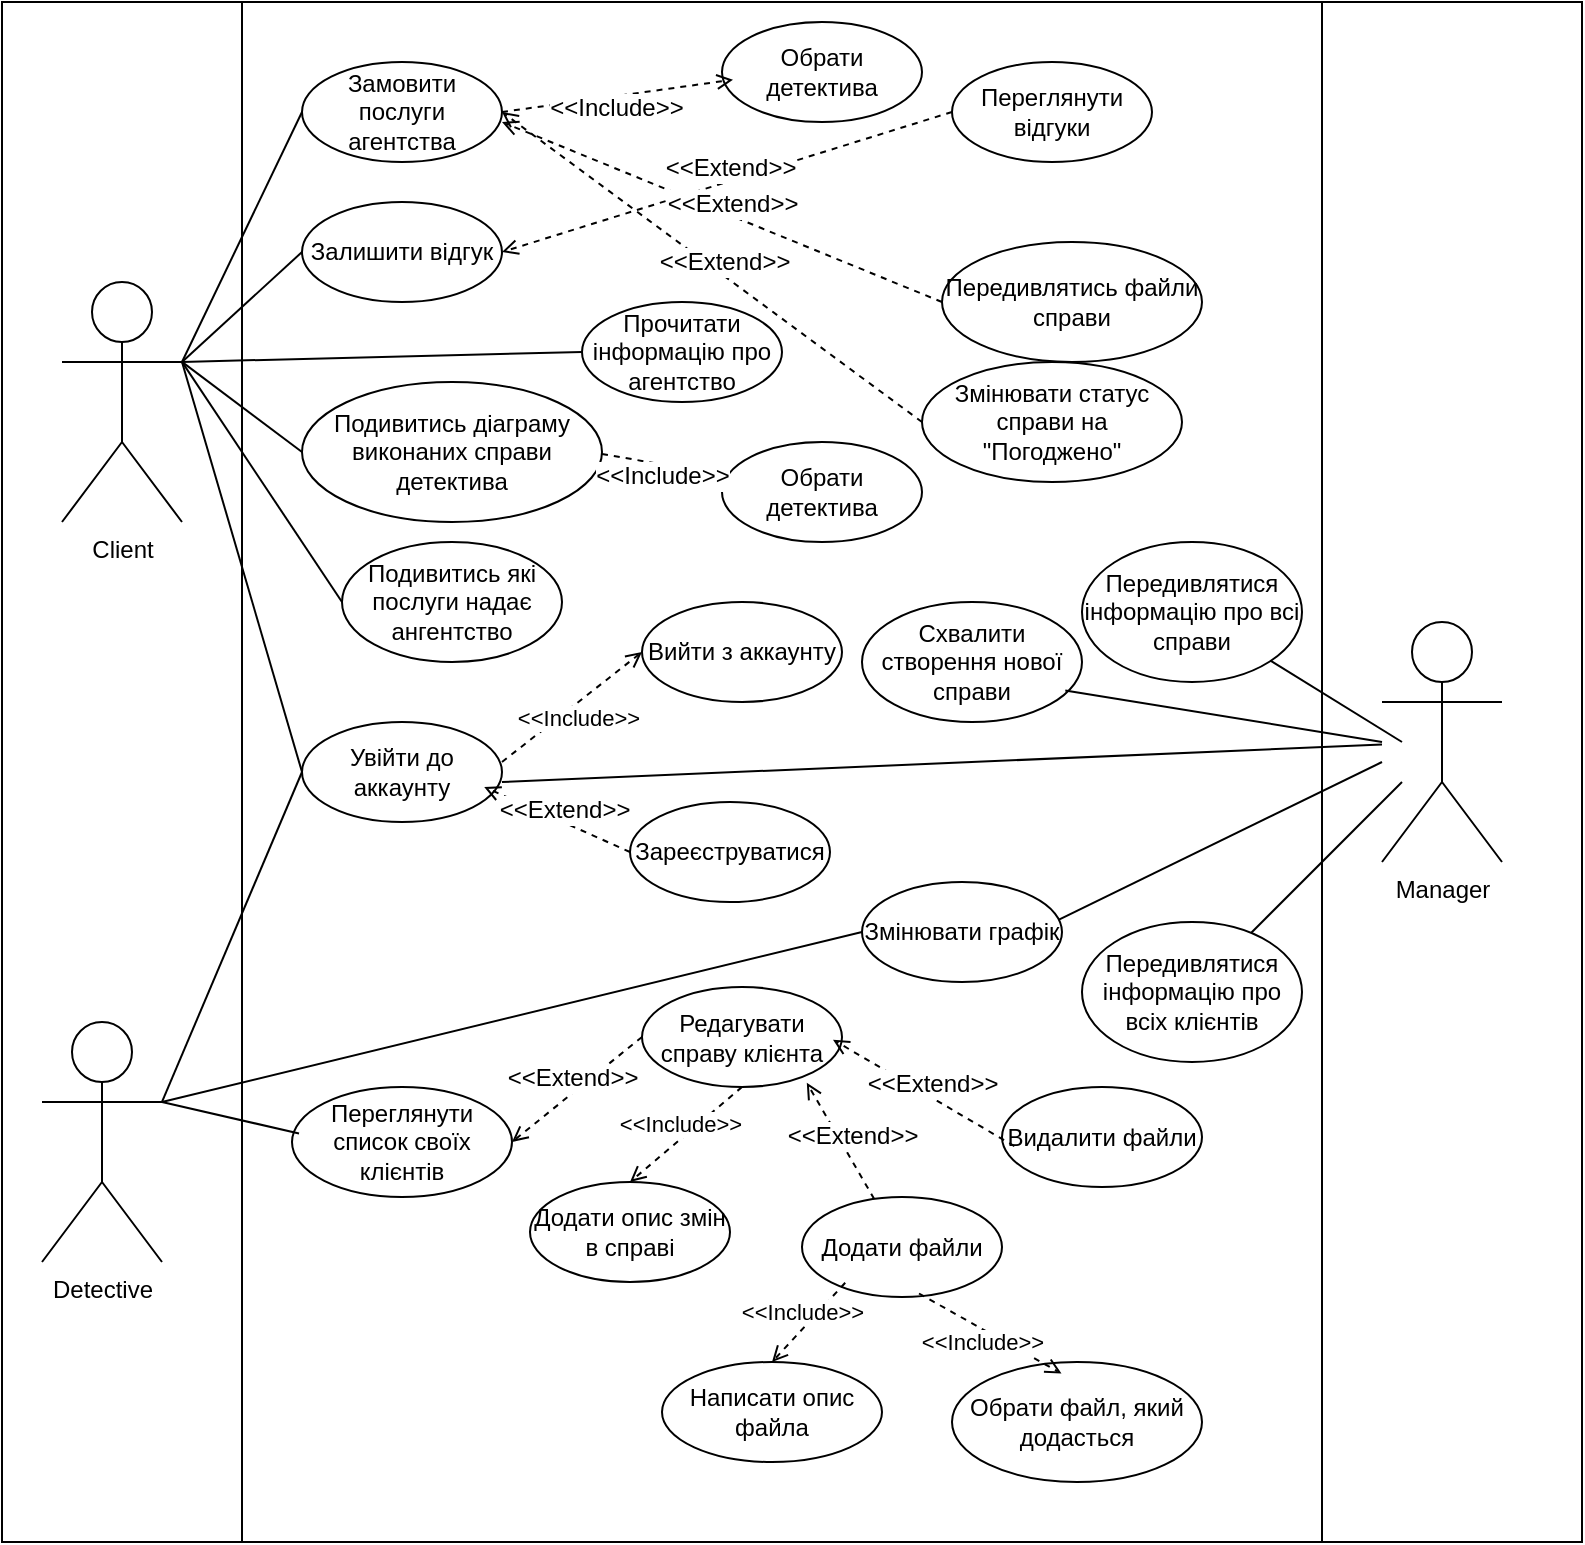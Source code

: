 <mxfile version="24.8.3">
  <diagram name="Сторінка-1" id="rQd2wlxnE9XCJg-spNge">
    <mxGraphModel dx="1103" dy="595" grid="1" gridSize="10" guides="1" tooltips="1" connect="1" arrows="1" fold="1" page="1" pageScale="1" pageWidth="827" pageHeight="1169" background="#ffffff" math="0" shadow="0">
      <root>
        <mxCell id="0" />
        <mxCell id="1" parent="0" />
        <mxCell id="Y8wARQFXGB2OkXVSXtFp-35" value="" style="rounded=0;whiteSpace=wrap;html=1;" vertex="1" parent="1">
          <mxGeometry x="710" y="20" width="130" height="770" as="geometry" />
        </mxCell>
        <mxCell id="Y8wARQFXGB2OkXVSXtFp-34" value="" style="rounded=0;whiteSpace=wrap;html=1;" vertex="1" parent="1">
          <mxGeometry x="50" y="20" width="120" height="770" as="geometry" />
        </mxCell>
        <mxCell id="xeEEUdCdwamQVuN_3YAJ-1" value="" style="verticalLabelPosition=bottom;verticalAlign=top;html=1;shape=mxgraph.basic.rect;fillColor2=none;strokeWidth=1;size=20;indent=5;" parent="1" vertex="1">
          <mxGeometry x="170" y="20" width="540" height="770" as="geometry" />
        </mxCell>
        <mxCell id="xeEEUdCdwamQVuN_3YAJ-2" value="&lt;div&gt;Client&lt;/div&gt;" style="shape=umlActor;verticalLabelPosition=bottom;verticalAlign=top;html=1;" parent="1" vertex="1">
          <mxGeometry x="80" y="160" width="60" height="120" as="geometry" />
        </mxCell>
        <mxCell id="xeEEUdCdwamQVuN_3YAJ-3" value="Detective" style="shape=umlActor;verticalLabelPosition=bottom;verticalAlign=top;html=1;" parent="1" vertex="1">
          <mxGeometry x="70" y="530" width="60" height="120" as="geometry" />
        </mxCell>
        <mxCell id="xeEEUdCdwamQVuN_3YAJ-4" value="Manager" style="shape=umlActor;verticalLabelPosition=bottom;verticalAlign=top;html=1;" parent="1" vertex="1">
          <mxGeometry x="740" y="330" width="60" height="120" as="geometry" />
        </mxCell>
        <mxCell id="xeEEUdCdwamQVuN_3YAJ-10" value="Увійти до аккаунту" style="ellipse;whiteSpace=wrap;html=1;" parent="1" vertex="1">
          <mxGeometry x="200" y="380" width="100" height="50" as="geometry" />
        </mxCell>
        <mxCell id="xeEEUdCdwamQVuN_3YAJ-12" value="Вийти з аккаунту" style="ellipse;whiteSpace=wrap;html=1;" parent="1" vertex="1">
          <mxGeometry x="370" y="320" width="100" height="50" as="geometry" />
        </mxCell>
        <mxCell id="xeEEUdCdwamQVuN_3YAJ-13" value="Зареєструватися" style="ellipse;whiteSpace=wrap;html=1;" parent="1" vertex="1">
          <mxGeometry x="364" y="420" width="100" height="50" as="geometry" />
        </mxCell>
        <mxCell id="xeEEUdCdwamQVuN_3YAJ-16" value="" style="endArrow=none;html=1;rounded=0;exitX=1;exitY=0.333;exitDx=0;exitDy=0;exitPerimeter=0;entryX=0;entryY=0.5;entryDx=0;entryDy=0;" parent="1" source="xeEEUdCdwamQVuN_3YAJ-3" target="xeEEUdCdwamQVuN_3YAJ-10" edge="1">
          <mxGeometry width="50" height="50" relative="1" as="geometry">
            <mxPoint x="390" y="490" as="sourcePoint" />
            <mxPoint x="440" y="440" as="targetPoint" />
          </mxGeometry>
        </mxCell>
        <mxCell id="xeEEUdCdwamQVuN_3YAJ-17" value="" style="endArrow=none;html=1;rounded=0;exitX=1;exitY=0.333;exitDx=0;exitDy=0;exitPerimeter=0;entryX=0;entryY=0.5;entryDx=0;entryDy=0;" parent="1" source="xeEEUdCdwamQVuN_3YAJ-2" target="xeEEUdCdwamQVuN_3YAJ-10" edge="1">
          <mxGeometry width="50" height="50" relative="1" as="geometry">
            <mxPoint x="140" y="580" as="sourcePoint" />
            <mxPoint x="210" y="415" as="targetPoint" />
          </mxGeometry>
        </mxCell>
        <mxCell id="xeEEUdCdwamQVuN_3YAJ-18" value="" style="endArrow=none;html=1;rounded=0;" parent="1" source="xeEEUdCdwamQVuN_3YAJ-4" edge="1">
          <mxGeometry width="50" height="50" relative="1" as="geometry">
            <mxPoint x="150" y="210" as="sourcePoint" />
            <mxPoint x="300" y="410" as="targetPoint" />
          </mxGeometry>
        </mxCell>
        <mxCell id="xeEEUdCdwamQVuN_3YAJ-22" value="&lt;font style=&quot;font-size: 12px;&quot;&gt;&amp;lt;&amp;lt;Extend&amp;gt;&amp;gt;&lt;/font&gt;" style="endArrow=open;html=1;rounded=0;dashed=1;entryX=0.911;entryY=0.65;entryDx=0;entryDy=0;entryPerimeter=0;exitX=0;exitY=0.5;exitDx=0;exitDy=0;endFill=0;" parent="1" source="xeEEUdCdwamQVuN_3YAJ-13" target="xeEEUdCdwamQVuN_3YAJ-10" edge="1">
          <mxGeometry x="-0.028" y="-6" width="50" height="50" relative="1" as="geometry">
            <mxPoint x="390" y="490" as="sourcePoint" />
            <mxPoint x="440" y="440" as="targetPoint" />
            <mxPoint as="offset" />
          </mxGeometry>
        </mxCell>
        <mxCell id="xeEEUdCdwamQVuN_3YAJ-23" value="&amp;lt;&amp;lt;Include&amp;gt;&amp;gt;" style="endArrow=open;html=1;rounded=0;dashed=1;entryX=0;entryY=0.5;entryDx=0;entryDy=0;endFill=0;" parent="1" target="xeEEUdCdwamQVuN_3YAJ-12" edge="1">
          <mxGeometry x="-0.028" y="-6" width="50" height="50" relative="1" as="geometry">
            <mxPoint x="300" y="400" as="sourcePoint" />
            <mxPoint x="301" y="423" as="targetPoint" />
            <mxPoint as="offset" />
          </mxGeometry>
        </mxCell>
        <mxCell id="xeEEUdCdwamQVuN_3YAJ-24" value="Замовити послуги агентства" style="ellipse;whiteSpace=wrap;html=1;" parent="1" vertex="1">
          <mxGeometry x="200" y="50" width="100" height="50" as="geometry" />
        </mxCell>
        <mxCell id="xeEEUdCdwamQVuN_3YAJ-25" value="Обрати детектива" style="ellipse;whiteSpace=wrap;html=1;" parent="1" vertex="1">
          <mxGeometry x="410" y="30" width="100" height="50" as="geometry" />
        </mxCell>
        <mxCell id="xeEEUdCdwamQVuN_3YAJ-26" value="&lt;font style=&quot;font-size: 12px;&quot;&gt;&amp;lt;&amp;lt;Include&amp;gt;&amp;gt;&lt;/font&gt;" style="endArrow=open;html=1;rounded=0;dashed=1;entryX=0.055;entryY=0.577;entryDx=0;entryDy=0;entryPerimeter=0;exitX=1;exitY=0.5;exitDx=0;exitDy=0;endFill=0;" parent="1" source="xeEEUdCdwamQVuN_3YAJ-24" target="xeEEUdCdwamQVuN_3YAJ-25" edge="1">
          <mxGeometry x="-0.028" y="-6" width="50" height="50" relative="1" as="geometry">
            <mxPoint x="373" y="485" as="sourcePoint" />
            <mxPoint x="301" y="423" as="targetPoint" />
            <mxPoint as="offset" />
          </mxGeometry>
        </mxCell>
        <mxCell id="xeEEUdCdwamQVuN_3YAJ-28" value="" style="endArrow=none;html=1;rounded=0;entryX=0;entryY=0.5;entryDx=0;entryDy=0;" parent="1" target="xeEEUdCdwamQVuN_3YAJ-24" edge="1">
          <mxGeometry width="50" height="50" relative="1" as="geometry">
            <mxPoint x="140" y="200" as="sourcePoint" />
            <mxPoint x="440" y="310" as="targetPoint" />
          </mxGeometry>
        </mxCell>
        <mxCell id="xeEEUdCdwamQVuN_3YAJ-31" value="Залишити відгук" style="ellipse;whiteSpace=wrap;html=1;" parent="1" vertex="1">
          <mxGeometry x="200" y="120" width="100" height="50" as="geometry" />
        </mxCell>
        <mxCell id="xeEEUdCdwamQVuN_3YAJ-32" value="" style="endArrow=none;html=1;rounded=0;entryX=0;entryY=0.5;entryDx=0;entryDy=0;" parent="1" target="xeEEUdCdwamQVuN_3YAJ-31" edge="1">
          <mxGeometry width="50" height="50" relative="1" as="geometry">
            <mxPoint x="140" y="200" as="sourcePoint" />
            <mxPoint x="210" y="85" as="targetPoint" />
          </mxGeometry>
        </mxCell>
        <mxCell id="xeEEUdCdwamQVuN_3YAJ-33" value="Переглянути відгуки" style="ellipse;whiteSpace=wrap;html=1;" parent="1" vertex="1">
          <mxGeometry x="525" y="50" width="100" height="50" as="geometry" />
        </mxCell>
        <mxCell id="xeEEUdCdwamQVuN_3YAJ-34" value="&lt;font style=&quot;font-size: 12px;&quot;&gt;&amp;lt;&amp;lt;Extend&amp;gt;&amp;gt;&lt;/font&gt;" style="endArrow=open;html=1;rounded=0;dashed=1;entryX=1;entryY=0.5;entryDx=0;entryDy=0;exitX=0;exitY=0.5;exitDx=0;exitDy=0;endFill=0;" parent="1" source="xeEEUdCdwamQVuN_3YAJ-33" target="xeEEUdCdwamQVuN_3YAJ-31" edge="1">
          <mxGeometry x="-0.028" y="-6" width="50" height="50" relative="1" as="geometry">
            <mxPoint x="433" y="77" as="sourcePoint" />
            <mxPoint x="309" y="80" as="targetPoint" />
            <mxPoint as="offset" />
          </mxGeometry>
        </mxCell>
        <mxCell id="xeEEUdCdwamQVuN_3YAJ-35" value="Прочитати інформацію про агентство" style="ellipse;whiteSpace=wrap;html=1;" parent="1" vertex="1">
          <mxGeometry x="340" y="170" width="100" height="50" as="geometry" />
        </mxCell>
        <mxCell id="xeEEUdCdwamQVuN_3YAJ-36" value="" style="endArrow=none;html=1;rounded=0;entryX=0;entryY=0.5;entryDx=0;entryDy=0;exitX=1;exitY=0.333;exitDx=0;exitDy=0;exitPerimeter=0;" parent="1" source="xeEEUdCdwamQVuN_3YAJ-2" target="xeEEUdCdwamQVuN_3YAJ-35" edge="1">
          <mxGeometry width="50" height="50" relative="1" as="geometry">
            <mxPoint x="390" y="330" as="sourcePoint" />
            <mxPoint x="216" y="222" as="targetPoint" />
          </mxGeometry>
        </mxCell>
        <mxCell id="xeEEUdCdwamQVuN_3YAJ-37" value="Подивитись діаграму виконаних справи детектива" style="ellipse;whiteSpace=wrap;html=1;" parent="1" vertex="1">
          <mxGeometry x="200" y="210" width="150" height="70" as="geometry" />
        </mxCell>
        <mxCell id="xeEEUdCdwamQVuN_3YAJ-39" value="" style="endArrow=none;html=1;rounded=0;exitX=1;exitY=0.333;exitDx=0;exitDy=0;exitPerimeter=0;entryX=0;entryY=0.5;entryDx=0;entryDy=0;" parent="1" source="xeEEUdCdwamQVuN_3YAJ-2" target="xeEEUdCdwamQVuN_3YAJ-37" edge="1">
          <mxGeometry width="50" height="50" relative="1" as="geometry">
            <mxPoint x="390" y="310" as="sourcePoint" />
            <mxPoint x="440" y="260" as="targetPoint" />
          </mxGeometry>
        </mxCell>
        <mxCell id="xeEEUdCdwamQVuN_3YAJ-41" value="Обрати детектива" style="ellipse;whiteSpace=wrap;html=1;" parent="1" vertex="1">
          <mxGeometry x="410" y="240" width="100" height="50" as="geometry" />
        </mxCell>
        <mxCell id="xeEEUdCdwamQVuN_3YAJ-40" value="&lt;font style=&quot;font-size: 12px;&quot;&gt;&amp;lt;&amp;lt;Include&amp;gt;&amp;gt;&lt;/font&gt;" style="endArrow=open;html=1;rounded=0;dashed=1;exitX=1;exitY=0.5;exitDx=0;exitDy=0;endFill=0;" parent="1" edge="1" target="xeEEUdCdwamQVuN_3YAJ-41">
          <mxGeometry x="-0.028" y="-6" width="50" height="50" relative="1" as="geometry">
            <mxPoint x="350" y="246" as="sourcePoint" />
            <mxPoint x="476" y="230" as="targetPoint" />
            <mxPoint as="offset" />
          </mxGeometry>
        </mxCell>
        <mxCell id="xeEEUdCdwamQVuN_3YAJ-43" value="Подивитись які послуги надає ангентство" style="ellipse;whiteSpace=wrap;html=1;" parent="1" vertex="1">
          <mxGeometry x="220" y="290" width="110" height="60" as="geometry" />
        </mxCell>
        <mxCell id="xeEEUdCdwamQVuN_3YAJ-44" value="" style="endArrow=none;html=1;rounded=0;entryX=0;entryY=0.5;entryDx=0;entryDy=0;exitX=1;exitY=0.333;exitDx=0;exitDy=0;exitPerimeter=0;" parent="1" source="xeEEUdCdwamQVuN_3YAJ-2" target="xeEEUdCdwamQVuN_3YAJ-43" edge="1">
          <mxGeometry width="50" height="50" relative="1" as="geometry">
            <mxPoint x="140" y="210" as="sourcePoint" />
            <mxPoint x="210" y="255" as="targetPoint" />
          </mxGeometry>
        </mxCell>
        <mxCell id="Y8wARQFXGB2OkXVSXtFp-4" value="Переглянути список своїх клієнтів" style="ellipse;whiteSpace=wrap;html=1;" vertex="1" parent="1">
          <mxGeometry x="195" y="562.5" width="110" height="55" as="geometry" />
        </mxCell>
        <mxCell id="Y8wARQFXGB2OkXVSXtFp-5" value="Змінювати статус справи на &quot;Погоджено&quot;" style="ellipse;whiteSpace=wrap;html=1;" vertex="1" parent="1">
          <mxGeometry x="510" y="200" width="130" height="60" as="geometry" />
        </mxCell>
        <mxCell id="Y8wARQFXGB2OkXVSXtFp-6" value="&lt;font style=&quot;font-size: 12px;&quot;&gt;&amp;lt;&amp;lt;Extend&amp;gt;&amp;gt;&lt;/font&gt;" style="endArrow=open;html=1;rounded=0;dashed=1;entryX=1;entryY=0.5;entryDx=0;entryDy=0;exitX=0;exitY=0.5;exitDx=0;exitDy=0;endFill=0;" edge="1" parent="1" source="Y8wARQFXGB2OkXVSXtFp-5" target="xeEEUdCdwamQVuN_3YAJ-24">
          <mxGeometry x="-0.028" y="-6" width="50" height="50" relative="1" as="geometry">
            <mxPoint x="530" y="115" as="sourcePoint" />
            <mxPoint x="310" y="155" as="targetPoint" />
            <mxPoint as="offset" />
          </mxGeometry>
        </mxCell>
        <mxCell id="Y8wARQFXGB2OkXVSXtFp-7" value="Передивлятись файли справи" style="ellipse;whiteSpace=wrap;html=1;" vertex="1" parent="1">
          <mxGeometry x="520" y="140" width="130" height="60" as="geometry" />
        </mxCell>
        <mxCell id="Y8wARQFXGB2OkXVSXtFp-8" value="&lt;font style=&quot;font-size: 12px;&quot;&gt;&amp;lt;&amp;lt;Extend&amp;gt;&amp;gt;&lt;/font&gt;" style="endArrow=open;html=1;rounded=0;dashed=1;exitX=0;exitY=0.5;exitDx=0;exitDy=0;endFill=0;" edge="1" parent="1" source="Y8wARQFXGB2OkXVSXtFp-7">
          <mxGeometry x="-0.028" y="-6" width="50" height="50" relative="1" as="geometry">
            <mxPoint x="480" y="220" as="sourcePoint" />
            <mxPoint x="300" y="80" as="targetPoint" />
            <mxPoint as="offset" />
          </mxGeometry>
        </mxCell>
        <mxCell id="Y8wARQFXGB2OkXVSXtFp-9" value="" style="endArrow=none;html=1;rounded=0;exitX=1;exitY=0.333;exitDx=0;exitDy=0;exitPerimeter=0;entryX=0.032;entryY=0.423;entryDx=0;entryDy=0;entryPerimeter=0;" edge="1" parent="1" source="xeEEUdCdwamQVuN_3YAJ-3" target="Y8wARQFXGB2OkXVSXtFp-4">
          <mxGeometry width="50" height="50" relative="1" as="geometry">
            <mxPoint x="140" y="580" as="sourcePoint" />
            <mxPoint x="210" y="415" as="targetPoint" />
          </mxGeometry>
        </mxCell>
        <mxCell id="Y8wARQFXGB2OkXVSXtFp-10" value="Редагувати справу клієнта" style="ellipse;whiteSpace=wrap;html=1;" vertex="1" parent="1">
          <mxGeometry x="370" y="512.5" width="100" height="50" as="geometry" />
        </mxCell>
        <mxCell id="Y8wARQFXGB2OkXVSXtFp-11" value="&lt;font style=&quot;font-size: 12px;&quot;&gt;&amp;lt;&amp;lt;Extend&amp;gt;&amp;gt;&lt;/font&gt;" style="endArrow=open;html=1;rounded=0;dashed=1;exitX=0;exitY=0.5;exitDx=0;exitDy=0;endFill=0;entryX=1;entryY=0.5;entryDx=0;entryDy=0;" edge="1" parent="1" source="Y8wARQFXGB2OkXVSXtFp-10" target="Y8wARQFXGB2OkXVSXtFp-4">
          <mxGeometry x="-0.028" y="-6" width="50" height="50" relative="1" as="geometry">
            <mxPoint x="373" y="485" as="sourcePoint" />
            <mxPoint x="301" y="423" as="targetPoint" />
            <mxPoint as="offset" />
          </mxGeometry>
        </mxCell>
        <mxCell id="Y8wARQFXGB2OkXVSXtFp-12" value="Додати опис змін в справі" style="ellipse;whiteSpace=wrap;html=1;" vertex="1" parent="1">
          <mxGeometry x="314" y="610" width="100" height="50" as="geometry" />
        </mxCell>
        <mxCell id="Y8wARQFXGB2OkXVSXtFp-13" value="Додати файли" style="ellipse;whiteSpace=wrap;html=1;" vertex="1" parent="1">
          <mxGeometry x="450" y="617.5" width="100" height="50" as="geometry" />
        </mxCell>
        <mxCell id="Y8wARQFXGB2OkXVSXtFp-14" value="Видалити файли" style="ellipse;whiteSpace=wrap;html=1;" vertex="1" parent="1">
          <mxGeometry x="550" y="562.5" width="100" height="50" as="geometry" />
        </mxCell>
        <mxCell id="Y8wARQFXGB2OkXVSXtFp-15" value="&amp;lt;&amp;lt;Include&amp;gt;&amp;gt;" style="endArrow=open;html=1;rounded=0;dashed=1;entryX=0.5;entryY=0;entryDx=0;entryDy=0;endFill=0;exitX=0.5;exitY=1;exitDx=0;exitDy=0;" edge="1" parent="1" source="Y8wARQFXGB2OkXVSXtFp-10" target="Y8wARQFXGB2OkXVSXtFp-12">
          <mxGeometry x="-0.028" y="-6" width="50" height="50" relative="1" as="geometry">
            <mxPoint x="310" y="410" as="sourcePoint" />
            <mxPoint x="380" y="355" as="targetPoint" />
            <mxPoint as="offset" />
          </mxGeometry>
        </mxCell>
        <mxCell id="Y8wARQFXGB2OkXVSXtFp-16" value="&lt;font style=&quot;font-size: 12px;&quot;&gt;&amp;lt;&amp;lt;Extend&amp;gt;&amp;gt;&lt;/font&gt;" style="endArrow=open;html=1;rounded=0;dashed=1;endFill=0;entryX=0.824;entryY=0.958;entryDx=0;entryDy=0;entryPerimeter=0;" edge="1" parent="1" source="Y8wARQFXGB2OkXVSXtFp-13" target="Y8wARQFXGB2OkXVSXtFp-10">
          <mxGeometry x="-0.028" y="-6" width="50" height="50" relative="1" as="geometry">
            <mxPoint x="380" y="548" as="sourcePoint" />
            <mxPoint x="315" y="600" as="targetPoint" />
            <mxPoint as="offset" />
          </mxGeometry>
        </mxCell>
        <mxCell id="Y8wARQFXGB2OkXVSXtFp-17" value="&lt;font style=&quot;font-size: 12px;&quot;&gt;&amp;lt;&amp;lt;Extend&amp;gt;&amp;gt;&lt;/font&gt;" style="endArrow=open;html=1;rounded=0;dashed=1;endFill=0;entryX=0.955;entryY=0.527;entryDx=0;entryDy=0;entryPerimeter=0;exitX=0.062;exitY=0.592;exitDx=0;exitDy=0;exitPerimeter=0;" edge="1" parent="1" source="Y8wARQFXGB2OkXVSXtFp-14" target="Y8wARQFXGB2OkXVSXtFp-10">
          <mxGeometry x="-0.028" y="-6" width="50" height="50" relative="1" as="geometry">
            <mxPoint x="495" y="621" as="sourcePoint" />
            <mxPoint x="462" y="570" as="targetPoint" />
            <mxPoint as="offset" />
          </mxGeometry>
        </mxCell>
        <mxCell id="Y8wARQFXGB2OkXVSXtFp-18" value="Написати опис файла" style="ellipse;whiteSpace=wrap;html=1;" vertex="1" parent="1">
          <mxGeometry x="380" y="700" width="110" height="50" as="geometry" />
        </mxCell>
        <mxCell id="Y8wARQFXGB2OkXVSXtFp-19" value="Обрати файл, який додасться" style="ellipse;whiteSpace=wrap;html=1;" vertex="1" parent="1">
          <mxGeometry x="525" y="700" width="125" height="60" as="geometry" />
        </mxCell>
        <mxCell id="Y8wARQFXGB2OkXVSXtFp-20" value="&amp;lt;&amp;lt;Include&amp;gt;&amp;gt;" style="endArrow=open;html=1;rounded=0;dashed=1;entryX=0.5;entryY=0;entryDx=0;entryDy=0;endFill=0;exitX=0.216;exitY=0.858;exitDx=0;exitDy=0;exitPerimeter=0;" edge="1" parent="1" source="Y8wARQFXGB2OkXVSXtFp-13" target="Y8wARQFXGB2OkXVSXtFp-18">
          <mxGeometry x="-0.028" y="-6" width="50" height="50" relative="1" as="geometry">
            <mxPoint x="430" y="573" as="sourcePoint" />
            <mxPoint x="374" y="620" as="targetPoint" />
            <mxPoint as="offset" />
          </mxGeometry>
        </mxCell>
        <mxCell id="Y8wARQFXGB2OkXVSXtFp-21" value="&amp;lt;&amp;lt;Include&amp;gt;&amp;gt;" style="endArrow=open;html=1;rounded=0;dashed=1;entryX=0.438;entryY=0.096;entryDx=0;entryDy=0;endFill=0;exitX=0.585;exitY=0.965;exitDx=0;exitDy=0;exitPerimeter=0;entryPerimeter=0;" edge="1" parent="1" source="Y8wARQFXGB2OkXVSXtFp-13" target="Y8wARQFXGB2OkXVSXtFp-19">
          <mxGeometry x="-0.028" y="-6" width="50" height="50" relative="1" as="geometry">
            <mxPoint x="482" y="670" as="sourcePoint" />
            <mxPoint x="440" y="710" as="targetPoint" />
            <mxPoint as="offset" />
          </mxGeometry>
        </mxCell>
        <mxCell id="Y8wARQFXGB2OkXVSXtFp-22" value="Змінювати графік" style="ellipse;whiteSpace=wrap;html=1;" vertex="1" parent="1">
          <mxGeometry x="480" y="460" width="100" height="50" as="geometry" />
        </mxCell>
        <mxCell id="Y8wARQFXGB2OkXVSXtFp-23" value="" style="endArrow=none;html=1;rounded=0;entryX=0;entryY=0.5;entryDx=0;entryDy=0;" edge="1" parent="1" target="Y8wARQFXGB2OkXVSXtFp-22">
          <mxGeometry width="50" height="50" relative="1" as="geometry">
            <mxPoint x="130" y="570" as="sourcePoint" />
            <mxPoint x="481" y="495" as="targetPoint" />
          </mxGeometry>
        </mxCell>
        <mxCell id="Y8wARQFXGB2OkXVSXtFp-24" value="" style="endArrow=none;html=1;rounded=0;entryX=0.985;entryY=0.377;entryDx=0;entryDy=0;entryPerimeter=0;" edge="1" parent="1" target="Y8wARQFXGB2OkXVSXtFp-22">
          <mxGeometry width="50" height="50" relative="1" as="geometry">
            <mxPoint x="740" y="400" as="sourcePoint" />
            <mxPoint x="220" y="425" as="targetPoint" />
          </mxGeometry>
        </mxCell>
        <mxCell id="Y8wARQFXGB2OkXVSXtFp-27" value="Передивлятися інформацію про всіх клієнтів" style="ellipse;whiteSpace=wrap;html=1;" vertex="1" parent="1">
          <mxGeometry x="590" y="480" width="110" height="70" as="geometry" />
        </mxCell>
        <mxCell id="Y8wARQFXGB2OkXVSXtFp-28" value="" style="endArrow=none;html=1;rounded=0;" edge="1" parent="1" target="Y8wARQFXGB2OkXVSXtFp-27">
          <mxGeometry width="50" height="50" relative="1" as="geometry">
            <mxPoint x="750" y="410" as="sourcePoint" />
            <mxPoint x="589" y="489" as="targetPoint" />
          </mxGeometry>
        </mxCell>
        <mxCell id="Y8wARQFXGB2OkXVSXtFp-29" value="Передивлятися інформацію про всі справи" style="ellipse;whiteSpace=wrap;html=1;" vertex="1" parent="1">
          <mxGeometry x="590" y="290" width="110" height="70" as="geometry" />
        </mxCell>
        <mxCell id="Y8wARQFXGB2OkXVSXtFp-30" value="" style="endArrow=none;html=1;rounded=0;" edge="1" parent="1" target="Y8wARQFXGB2OkXVSXtFp-29">
          <mxGeometry width="50" height="50" relative="1" as="geometry">
            <mxPoint x="750" y="390" as="sourcePoint" />
            <mxPoint x="685" y="495" as="targetPoint" />
          </mxGeometry>
        </mxCell>
        <mxCell id="Y8wARQFXGB2OkXVSXtFp-31" value="Схвалити створення нової справи" style="ellipse;whiteSpace=wrap;html=1;" vertex="1" parent="1">
          <mxGeometry x="480" y="320" width="110" height="60" as="geometry" />
        </mxCell>
        <mxCell id="Y8wARQFXGB2OkXVSXtFp-32" value="" style="endArrow=none;html=1;rounded=0;entryX=0.924;entryY=0.737;entryDx=0;entryDy=0;entryPerimeter=0;" edge="1" parent="1" target="Y8wARQFXGB2OkXVSXtFp-31">
          <mxGeometry width="50" height="50" relative="1" as="geometry">
            <mxPoint x="740" y="390" as="sourcePoint" />
            <mxPoint x="694" y="359" as="targetPoint" />
          </mxGeometry>
        </mxCell>
      </root>
    </mxGraphModel>
  </diagram>
</mxfile>
